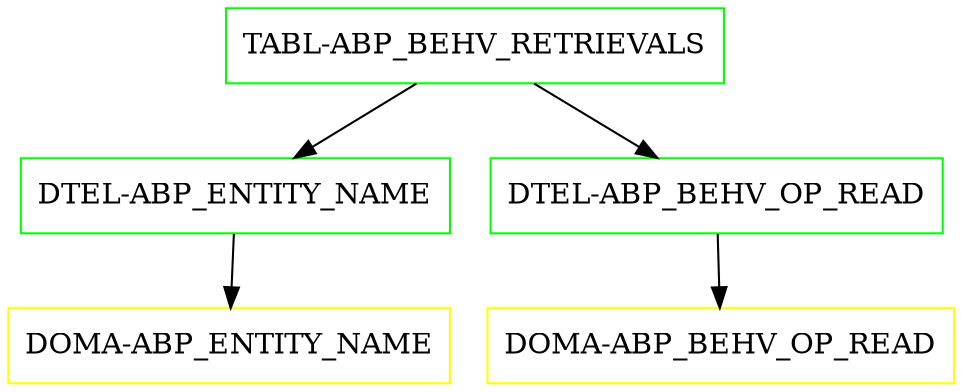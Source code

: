 digraph G {
  "TABL-ABP_BEHV_RETRIEVALS" [shape=box,color=green];
  "DTEL-ABP_ENTITY_NAME" [shape=box,color=green,URL="./DTEL_ABP_ENTITY_NAME.html"];
  "DOMA-ABP_ENTITY_NAME" [shape=box,color=yellow,URL="./DOMA_ABP_ENTITY_NAME.html"];
  "DTEL-ABP_BEHV_OP_READ" [shape=box,color=green,URL="./DTEL_ABP_BEHV_OP_READ.html"];
  "DOMA-ABP_BEHV_OP_READ" [shape=box,color=yellow,URL="./DOMA_ABP_BEHV_OP_READ.html"];
  "TABL-ABP_BEHV_RETRIEVALS" -> "DTEL-ABP_BEHV_OP_READ";
  "TABL-ABP_BEHV_RETRIEVALS" -> "DTEL-ABP_ENTITY_NAME";
  "DTEL-ABP_ENTITY_NAME" -> "DOMA-ABP_ENTITY_NAME";
  "DTEL-ABP_BEHV_OP_READ" -> "DOMA-ABP_BEHV_OP_READ";
}

